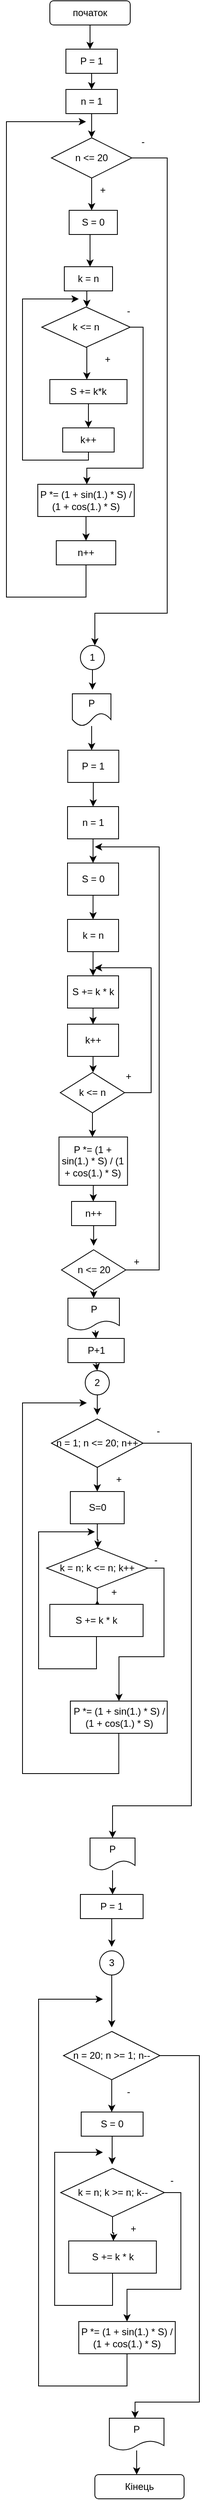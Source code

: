 <mxfile version="20.7.3" type="github" pages="2">
  <diagram id="Yc7cM6DBjLEhnVrs72u3" name="Страница 1">
    <mxGraphModel dx="1050" dy="541" grid="1" gridSize="10" guides="1" tooltips="1" connect="1" arrows="1" fold="1" page="1" pageScale="1" pageWidth="827" pageHeight="1169" math="0" shadow="0">
      <root>
        <mxCell id="0" />
        <mxCell id="1" parent="0" />
        <mxCell id="qqqocjiSpPOel7mwKaRF-3" style="edgeStyle=orthogonalEdgeStyle;rounded=0;orthogonalLoop=1;jettySize=auto;html=1;" parent="1" source="qqqocjiSpPOel7mwKaRF-1" edge="1">
          <mxGeometry relative="1" as="geometry">
            <mxPoint x="414" y="70" as="targetPoint" />
          </mxGeometry>
        </mxCell>
        <mxCell id="qqqocjiSpPOel7mwKaRF-1" value="початок" style="rounded=1;whiteSpace=wrap;html=1;" parent="1" vertex="1">
          <mxGeometry x="364" y="10" width="100" height="30" as="geometry" />
        </mxCell>
        <mxCell id="qqqocjiSpPOel7mwKaRF-6" style="edgeStyle=orthogonalEdgeStyle;rounded=0;orthogonalLoop=1;jettySize=auto;html=1;" parent="1" source="qqqocjiSpPOel7mwKaRF-4" target="qqqocjiSpPOel7mwKaRF-5" edge="1">
          <mxGeometry relative="1" as="geometry" />
        </mxCell>
        <mxCell id="qqqocjiSpPOel7mwKaRF-24" style="edgeStyle=orthogonalEdgeStyle;rounded=0;orthogonalLoop=1;jettySize=auto;html=1;exitX=0.5;exitY=0;exitDx=0;exitDy=0;" parent="1" source="qqqocjiSpPOel7mwKaRF-4" edge="1">
          <mxGeometry relative="1" as="geometry">
            <mxPoint x="414" y="95" as="targetPoint" />
          </mxGeometry>
        </mxCell>
        <mxCell id="qqqocjiSpPOel7mwKaRF-4" value="P = 1" style="rounded=0;whiteSpace=wrap;html=1;" parent="1" vertex="1">
          <mxGeometry x="384" y="70" width="64" height="30" as="geometry" />
        </mxCell>
        <mxCell id="qqqocjiSpPOel7mwKaRF-8" style="edgeStyle=orthogonalEdgeStyle;rounded=0;orthogonalLoop=1;jettySize=auto;html=1;" parent="1" source="qqqocjiSpPOel7mwKaRF-5" edge="1">
          <mxGeometry relative="1" as="geometry">
            <mxPoint x="416" y="180" as="targetPoint" />
            <Array as="points">
              <mxPoint x="416" y="180" />
              <mxPoint x="416" y="180" />
            </Array>
          </mxGeometry>
        </mxCell>
        <mxCell id="qqqocjiSpPOel7mwKaRF-5" value="n = 1" style="rounded=0;whiteSpace=wrap;html=1;" parent="1" vertex="1">
          <mxGeometry x="384" y="120" width="64" height="30" as="geometry" />
        </mxCell>
        <mxCell id="qqqocjiSpPOel7mwKaRF-11" style="edgeStyle=orthogonalEdgeStyle;rounded=0;orthogonalLoop=1;jettySize=auto;html=1;" parent="1" source="qqqocjiSpPOel7mwKaRF-9" edge="1">
          <mxGeometry relative="1" as="geometry">
            <mxPoint x="416" y="270" as="targetPoint" />
            <Array as="points">
              <mxPoint x="416" y="270" />
            </Array>
          </mxGeometry>
        </mxCell>
        <mxCell id="l_gk1xxlZRVjNwTKDx9C-2" style="edgeStyle=orthogonalEdgeStyle;rounded=0;orthogonalLoop=1;jettySize=auto;html=1;" edge="1" parent="1" source="qqqocjiSpPOel7mwKaRF-9">
          <mxGeometry relative="1" as="geometry">
            <mxPoint x="420" y="810" as="targetPoint" />
            <Array as="points">
              <mxPoint x="510" y="205" />
              <mxPoint x="510" y="770" />
              <mxPoint x="420" y="770" />
            </Array>
          </mxGeometry>
        </mxCell>
        <mxCell id="qqqocjiSpPOel7mwKaRF-9" value="n &amp;lt;= 20" style="rhombus;whiteSpace=wrap;html=1;" parent="1" vertex="1">
          <mxGeometry x="366" y="180" width="100" height="50" as="geometry" />
        </mxCell>
        <mxCell id="qqqocjiSpPOel7mwKaRF-14" style="edgeStyle=orthogonalEdgeStyle;rounded=0;orthogonalLoop=1;jettySize=auto;html=1;" parent="1" source="qqqocjiSpPOel7mwKaRF-12" edge="1">
          <mxGeometry relative="1" as="geometry">
            <mxPoint x="414" y="340" as="targetPoint" />
            <Array as="points">
              <mxPoint x="414" y="340" />
            </Array>
          </mxGeometry>
        </mxCell>
        <mxCell id="qqqocjiSpPOel7mwKaRF-12" value="S = 0" style="rounded=0;whiteSpace=wrap;html=1;" parent="1" vertex="1">
          <mxGeometry x="388" y="270" width="60" height="30" as="geometry" />
        </mxCell>
        <mxCell id="qqqocjiSpPOel7mwKaRF-16" style="edgeStyle=orthogonalEdgeStyle;rounded=0;orthogonalLoop=1;jettySize=auto;html=1;" parent="1" source="qqqocjiSpPOel7mwKaRF-13" edge="1">
          <mxGeometry relative="1" as="geometry">
            <mxPoint x="410" y="390" as="targetPoint" />
            <Array as="points">
              <mxPoint x="410" y="370" />
              <mxPoint x="410" y="370" />
            </Array>
          </mxGeometry>
        </mxCell>
        <mxCell id="qqqocjiSpPOel7mwKaRF-13" value="k = n" style="rounded=0;whiteSpace=wrap;html=1;" parent="1" vertex="1">
          <mxGeometry x="382" y="340" width="60" height="30" as="geometry" />
        </mxCell>
        <mxCell id="qqqocjiSpPOel7mwKaRF-19" style="edgeStyle=orthogonalEdgeStyle;rounded=0;orthogonalLoop=1;jettySize=auto;html=1;" parent="1" source="qqqocjiSpPOel7mwKaRF-17" edge="1">
          <mxGeometry relative="1" as="geometry">
            <mxPoint x="410" y="480" as="targetPoint" />
            <Array as="points">
              <mxPoint x="410" y="460" />
              <mxPoint x="410" y="460" />
            </Array>
          </mxGeometry>
        </mxCell>
        <mxCell id="qqqocjiSpPOel7mwKaRF-34" style="edgeStyle=orthogonalEdgeStyle;rounded=0;orthogonalLoop=1;jettySize=auto;html=1;" parent="1" source="qqqocjiSpPOel7mwKaRF-17" edge="1">
          <mxGeometry relative="1" as="geometry">
            <mxPoint x="410" y="610" as="targetPoint" />
            <Array as="points">
              <mxPoint x="480" y="415" />
              <mxPoint x="480" y="590" />
              <mxPoint x="410" y="590" />
            </Array>
          </mxGeometry>
        </mxCell>
        <mxCell id="qqqocjiSpPOel7mwKaRF-17" value="k &amp;lt;= n" style="rhombus;whiteSpace=wrap;html=1;" parent="1" vertex="1">
          <mxGeometry x="354" y="390" width="110" height="50" as="geometry" />
        </mxCell>
        <mxCell id="qqqocjiSpPOel7mwKaRF-22" style="edgeStyle=orthogonalEdgeStyle;rounded=0;orthogonalLoop=1;jettySize=auto;html=1;" parent="1" source="qqqocjiSpPOel7mwKaRF-20" target="qqqocjiSpPOel7mwKaRF-21" edge="1">
          <mxGeometry relative="1" as="geometry" />
        </mxCell>
        <mxCell id="qqqocjiSpPOel7mwKaRF-20" value="S += k*k" style="rounded=0;whiteSpace=wrap;html=1;" parent="1" vertex="1">
          <mxGeometry x="364" y="480" width="96" height="30" as="geometry" />
        </mxCell>
        <mxCell id="qqqocjiSpPOel7mwKaRF-32" style="edgeStyle=orthogonalEdgeStyle;rounded=0;orthogonalLoop=1;jettySize=auto;html=1;" parent="1" source="qqqocjiSpPOel7mwKaRF-21" edge="1">
          <mxGeometry relative="1" as="geometry">
            <mxPoint x="400" y="380" as="targetPoint" />
            <Array as="points">
              <mxPoint x="412" y="580" />
              <mxPoint x="330" y="580" />
              <mxPoint x="330" y="380" />
              <mxPoint x="370" y="380" />
            </Array>
          </mxGeometry>
        </mxCell>
        <mxCell id="qqqocjiSpPOel7mwKaRF-21" value="k++" style="rounded=0;whiteSpace=wrap;html=1;" parent="1" vertex="1">
          <mxGeometry x="380" y="540" width="64" height="30" as="geometry" />
        </mxCell>
        <mxCell id="qqqocjiSpPOel7mwKaRF-37" style="edgeStyle=orthogonalEdgeStyle;rounded=0;orthogonalLoop=1;jettySize=auto;html=1;" parent="1" source="qqqocjiSpPOel7mwKaRF-35" target="qqqocjiSpPOel7mwKaRF-38" edge="1">
          <mxGeometry relative="1" as="geometry">
            <mxPoint x="409" y="680" as="targetPoint" />
            <Array as="points">
              <mxPoint x="409" y="650" />
              <mxPoint x="409" y="650" />
            </Array>
          </mxGeometry>
        </mxCell>
        <mxCell id="qqqocjiSpPOel7mwKaRF-35" value="P *= (1 + sin(1.) * S) / (1 + cos(1.) * S)" style="rounded=0;whiteSpace=wrap;html=1;" parent="1" vertex="1">
          <mxGeometry x="349" y="610" width="120" height="40" as="geometry" />
        </mxCell>
        <mxCell id="qqqocjiSpPOel7mwKaRF-40" style="edgeStyle=orthogonalEdgeStyle;rounded=0;orthogonalLoop=1;jettySize=auto;html=1;" parent="1" source="qqqocjiSpPOel7mwKaRF-38" edge="1">
          <mxGeometry relative="1" as="geometry">
            <mxPoint x="409" y="160" as="targetPoint" />
            <Array as="points">
              <mxPoint x="409" y="750" />
              <mxPoint x="310" y="750" />
              <mxPoint x="310" y="160" />
              <mxPoint x="366" y="160" />
            </Array>
          </mxGeometry>
        </mxCell>
        <mxCell id="qqqocjiSpPOel7mwKaRF-38" value="n++" style="rounded=0;whiteSpace=wrap;html=1;" parent="1" vertex="1">
          <mxGeometry x="372" y="680" width="74" height="30" as="geometry" />
        </mxCell>
        <mxCell id="l_gk1xxlZRVjNwTKDx9C-9" style="edgeStyle=orthogonalEdgeStyle;rounded=0;orthogonalLoop=1;jettySize=auto;html=1;" edge="1" parent="1" source="l_gk1xxlZRVjNwTKDx9C-3">
          <mxGeometry relative="1" as="geometry">
            <mxPoint x="417" y="865" as="targetPoint" />
          </mxGeometry>
        </mxCell>
        <mxCell id="l_gk1xxlZRVjNwTKDx9C-3" value="1" style="ellipse;whiteSpace=wrap;html=1;aspect=fixed;" vertex="1" parent="1">
          <mxGeometry x="402" y="810" width="30" height="30" as="geometry" />
        </mxCell>
        <mxCell id="l_gk1xxlZRVjNwTKDx9C-14" style="edgeStyle=orthogonalEdgeStyle;rounded=0;orthogonalLoop=1;jettySize=auto;html=1;" edge="1" parent="1" source="l_gk1xxlZRVjNwTKDx9C-10">
          <mxGeometry relative="1" as="geometry">
            <mxPoint x="416" y="940" as="targetPoint" />
          </mxGeometry>
        </mxCell>
        <mxCell id="l_gk1xxlZRVjNwTKDx9C-10" value="P" style="shape=document;whiteSpace=wrap;html=1;boundedLbl=1;size=0.4;" vertex="1" parent="1">
          <mxGeometry x="392" y="870" width="48" height="40" as="geometry" />
        </mxCell>
        <mxCell id="l_gk1xxlZRVjNwTKDx9C-17" style="edgeStyle=orthogonalEdgeStyle;rounded=0;orthogonalLoop=1;jettySize=auto;html=1;" edge="1" parent="1" source="l_gk1xxlZRVjNwTKDx9C-15" target="l_gk1xxlZRVjNwTKDx9C-16">
          <mxGeometry relative="1" as="geometry" />
        </mxCell>
        <mxCell id="l_gk1xxlZRVjNwTKDx9C-15" value="P = 1" style="rounded=0;whiteSpace=wrap;html=1;" vertex="1" parent="1">
          <mxGeometry x="386.25" y="940" width="63.5" height="40" as="geometry" />
        </mxCell>
        <mxCell id="l_gk1xxlZRVjNwTKDx9C-19" style="edgeStyle=orthogonalEdgeStyle;rounded=0;orthogonalLoop=1;jettySize=auto;html=1;" edge="1" parent="1" source="l_gk1xxlZRVjNwTKDx9C-16" target="l_gk1xxlZRVjNwTKDx9C-18">
          <mxGeometry relative="1" as="geometry" />
        </mxCell>
        <mxCell id="l_gk1xxlZRVjNwTKDx9C-16" value="n = 1" style="rounded=0;whiteSpace=wrap;html=1;" vertex="1" parent="1">
          <mxGeometry x="386" y="1010" width="63.5" height="40" as="geometry" />
        </mxCell>
        <mxCell id="l_gk1xxlZRVjNwTKDx9C-21" style="edgeStyle=orthogonalEdgeStyle;rounded=0;orthogonalLoop=1;jettySize=auto;html=1;" edge="1" parent="1" source="l_gk1xxlZRVjNwTKDx9C-18" target="l_gk1xxlZRVjNwTKDx9C-20">
          <mxGeometry relative="1" as="geometry" />
        </mxCell>
        <mxCell id="l_gk1xxlZRVjNwTKDx9C-18" value="S = 0" style="rounded=0;whiteSpace=wrap;html=1;" vertex="1" parent="1">
          <mxGeometry x="386" y="1080" width="63.5" height="40" as="geometry" />
        </mxCell>
        <mxCell id="l_gk1xxlZRVjNwTKDx9C-23" style="edgeStyle=orthogonalEdgeStyle;rounded=0;orthogonalLoop=1;jettySize=auto;html=1;" edge="1" parent="1" source="l_gk1xxlZRVjNwTKDx9C-20" target="l_gk1xxlZRVjNwTKDx9C-22">
          <mxGeometry relative="1" as="geometry" />
        </mxCell>
        <mxCell id="l_gk1xxlZRVjNwTKDx9C-20" value="k = n" style="rounded=0;whiteSpace=wrap;html=1;" vertex="1" parent="1">
          <mxGeometry x="386" y="1150" width="63.5" height="40" as="geometry" />
        </mxCell>
        <mxCell id="l_gk1xxlZRVjNwTKDx9C-25" style="edgeStyle=orthogonalEdgeStyle;rounded=0;orthogonalLoop=1;jettySize=auto;html=1;" edge="1" parent="1" source="l_gk1xxlZRVjNwTKDx9C-22" target="l_gk1xxlZRVjNwTKDx9C-24">
          <mxGeometry relative="1" as="geometry" />
        </mxCell>
        <mxCell id="l_gk1xxlZRVjNwTKDx9C-22" value="S += k * k" style="rounded=0;whiteSpace=wrap;html=1;" vertex="1" parent="1">
          <mxGeometry x="386" y="1220" width="63.5" height="40" as="geometry" />
        </mxCell>
        <mxCell id="l_gk1xxlZRVjNwTKDx9C-27" style="edgeStyle=orthogonalEdgeStyle;rounded=0;orthogonalLoop=1;jettySize=auto;html=1;" edge="1" parent="1" source="l_gk1xxlZRVjNwTKDx9C-24">
          <mxGeometry relative="1" as="geometry">
            <mxPoint x="417.8" y="1340" as="targetPoint" />
          </mxGeometry>
        </mxCell>
        <mxCell id="l_gk1xxlZRVjNwTKDx9C-24" value="k++" style="rounded=0;whiteSpace=wrap;html=1;" vertex="1" parent="1">
          <mxGeometry x="386" y="1280" width="63.5" height="40" as="geometry" />
        </mxCell>
        <mxCell id="l_gk1xxlZRVjNwTKDx9C-30" style="edgeStyle=orthogonalEdgeStyle;rounded=0;orthogonalLoop=1;jettySize=auto;html=1;" edge="1" parent="1" source="l_gk1xxlZRVjNwTKDx9C-28">
          <mxGeometry relative="1" as="geometry">
            <mxPoint x="420" y="1210" as="targetPoint" />
            <Array as="points">
              <mxPoint x="490" y="1365" />
              <mxPoint x="490" y="1210" />
              <mxPoint x="470" y="1210" />
            </Array>
          </mxGeometry>
        </mxCell>
        <mxCell id="l_gk1xxlZRVjNwTKDx9C-37" style="edgeStyle=orthogonalEdgeStyle;rounded=0;orthogonalLoop=1;jettySize=auto;html=1;" edge="1" parent="1" source="l_gk1xxlZRVjNwTKDx9C-28" target="l_gk1xxlZRVjNwTKDx9C-38">
          <mxGeometry relative="1" as="geometry">
            <mxPoint x="417" y="1430" as="targetPoint" />
            <Array as="points">
              <mxPoint x="417" y="1430" />
            </Array>
          </mxGeometry>
        </mxCell>
        <mxCell id="l_gk1xxlZRVjNwTKDx9C-28" value="k &amp;lt;= n" style="rhombus;whiteSpace=wrap;html=1;" vertex="1" parent="1">
          <mxGeometry x="377" y="1340" width="80" height="50" as="geometry" />
        </mxCell>
        <mxCell id="l_gk1xxlZRVjNwTKDx9C-31" value="+" style="text;html=1;strokeColor=none;fillColor=none;align=center;verticalAlign=middle;whiteSpace=wrap;rounded=0;" vertex="1" parent="1">
          <mxGeometry x="432" y="1330" width="60" height="30" as="geometry" />
        </mxCell>
        <mxCell id="l_gk1xxlZRVjNwTKDx9C-32" value="-" style="text;html=1;strokeColor=none;fillColor=none;align=center;verticalAlign=middle;whiteSpace=wrap;rounded=0;" vertex="1" parent="1">
          <mxGeometry x="432" y="380" width="60" height="30" as="geometry" />
        </mxCell>
        <mxCell id="l_gk1xxlZRVjNwTKDx9C-33" value="-" style="text;html=1;strokeColor=none;fillColor=none;align=center;verticalAlign=middle;whiteSpace=wrap;rounded=0;" vertex="1" parent="1">
          <mxGeometry x="449.5" y="170" width="60" height="30" as="geometry" />
        </mxCell>
        <mxCell id="l_gk1xxlZRVjNwTKDx9C-34" value="+" style="text;html=1;strokeColor=none;fillColor=none;align=center;verticalAlign=middle;whiteSpace=wrap;rounded=0;" vertex="1" parent="1">
          <mxGeometry x="400" y="230" width="60" height="30" as="geometry" />
        </mxCell>
        <mxCell id="l_gk1xxlZRVjNwTKDx9C-35" value="+" style="text;html=1;strokeColor=none;fillColor=none;align=center;verticalAlign=middle;whiteSpace=wrap;rounded=0;" vertex="1" parent="1">
          <mxGeometry x="406" y="440" width="60" height="30" as="geometry" />
        </mxCell>
        <mxCell id="l_gk1xxlZRVjNwTKDx9C-40" style="edgeStyle=orthogonalEdgeStyle;rounded=0;orthogonalLoop=1;jettySize=auto;html=1;" edge="1" parent="1" source="l_gk1xxlZRVjNwTKDx9C-38" target="l_gk1xxlZRVjNwTKDx9C-39">
          <mxGeometry relative="1" as="geometry" />
        </mxCell>
        <mxCell id="l_gk1xxlZRVjNwTKDx9C-38" value="P *= (1 + sin(1.) * S) / (1 + cos(1.) * S)" style="rounded=0;whiteSpace=wrap;html=1;" vertex="1" parent="1">
          <mxGeometry x="375.38" y="1420" width="85.25" height="60" as="geometry" />
        </mxCell>
        <mxCell id="l_gk1xxlZRVjNwTKDx9C-42" style="edgeStyle=orthogonalEdgeStyle;rounded=0;orthogonalLoop=1;jettySize=auto;html=1;" edge="1" parent="1" source="l_gk1xxlZRVjNwTKDx9C-39">
          <mxGeometry relative="1" as="geometry">
            <mxPoint x="418.5" y="1555" as="targetPoint" />
          </mxGeometry>
        </mxCell>
        <mxCell id="l_gk1xxlZRVjNwTKDx9C-39" value="n++" style="rounded=0;whiteSpace=wrap;html=1;" vertex="1" parent="1">
          <mxGeometry x="391" y="1500" width="55" height="30" as="geometry" />
        </mxCell>
        <mxCell id="l_gk1xxlZRVjNwTKDx9C-45" style="edgeStyle=orthogonalEdgeStyle;rounded=0;orthogonalLoop=1;jettySize=auto;html=1;" edge="1" parent="1" source="l_gk1xxlZRVjNwTKDx9C-43">
          <mxGeometry relative="1" as="geometry">
            <mxPoint x="420" y="1060" as="targetPoint" />
            <Array as="points">
              <mxPoint x="500" y="1585" />
              <mxPoint x="500" y="1060" />
            </Array>
          </mxGeometry>
        </mxCell>
        <mxCell id="l_gk1xxlZRVjNwTKDx9C-43" value="n &amp;lt;= 20" style="rhombus;whiteSpace=wrap;html=1;" vertex="1" parent="1">
          <mxGeometry x="378.5" y="1560" width="80" height="50" as="geometry" />
        </mxCell>
        <mxCell id="l_gk1xxlZRVjNwTKDx9C-46" value="+" style="text;html=1;strokeColor=none;fillColor=none;align=center;verticalAlign=middle;whiteSpace=wrap;rounded=0;" vertex="1" parent="1">
          <mxGeometry x="442" y="1560" width="60" height="30" as="geometry" />
        </mxCell>
        <mxCell id="l_gk1xxlZRVjNwTKDx9C-49" value="P" style="shape=document;whiteSpace=wrap;html=1;boundedLbl=1;" vertex="1" parent="1">
          <mxGeometry x="386.5" y="1620" width="64" height="40" as="geometry" />
        </mxCell>
        <mxCell id="l_gk1xxlZRVjNwTKDx9C-55" style="edgeStyle=orthogonalEdgeStyle;rounded=0;orthogonalLoop=1;jettySize=auto;html=1;" edge="1" parent="1" source="l_gk1xxlZRVjNwTKDx9C-53">
          <mxGeometry relative="1" as="geometry">
            <mxPoint x="423" y="1765" as="targetPoint" />
          </mxGeometry>
        </mxCell>
        <mxCell id="l_gk1xxlZRVjNwTKDx9C-53" value="2" style="ellipse;whiteSpace=wrap;html=1;aspect=fixed;" vertex="1" parent="1">
          <mxGeometry x="408" y="1710" width="30" height="30" as="geometry" />
        </mxCell>
        <mxCell id="l_gk1xxlZRVjNwTKDx9C-58" style="edgeStyle=orthogonalEdgeStyle;rounded=0;orthogonalLoop=1;jettySize=auto;html=1;" edge="1" parent="1" source="l_gk1xxlZRVjNwTKDx9C-56">
          <mxGeometry relative="1" as="geometry">
            <mxPoint x="423" y="1860" as="targetPoint" />
          </mxGeometry>
        </mxCell>
        <mxCell id="l_gk1xxlZRVjNwTKDx9C-78" style="edgeStyle=orthogonalEdgeStyle;rounded=0;orthogonalLoop=1;jettySize=auto;html=1;" edge="1" parent="1" source="l_gk1xxlZRVjNwTKDx9C-56" target="l_gk1xxlZRVjNwTKDx9C-81">
          <mxGeometry relative="1" as="geometry">
            <mxPoint x="460" y="2280" as="targetPoint" />
            <Array as="points">
              <mxPoint x="540" y="1800" />
              <mxPoint x="540" y="2250" />
            </Array>
          </mxGeometry>
        </mxCell>
        <mxCell id="l_gk1xxlZRVjNwTKDx9C-56" value="n = 1; n &amp;lt;= 20; n++" style="rhombus;whiteSpace=wrap;html=1;" vertex="1" parent="1">
          <mxGeometry x="366" y="1770" width="114" height="60" as="geometry" />
        </mxCell>
        <mxCell id="l_gk1xxlZRVjNwTKDx9C-61" style="edgeStyle=orthogonalEdgeStyle;rounded=0;orthogonalLoop=1;jettySize=auto;html=1;" edge="1" parent="1" source="l_gk1xxlZRVjNwTKDx9C-59">
          <mxGeometry relative="1" as="geometry">
            <mxPoint x="423.5" y="1930" as="targetPoint" />
          </mxGeometry>
        </mxCell>
        <mxCell id="l_gk1xxlZRVjNwTKDx9C-59" value="S=0" style="rounded=0;whiteSpace=wrap;html=1;" vertex="1" parent="1">
          <mxGeometry x="389.5" y="1860" width="67" height="40" as="geometry" />
        </mxCell>
        <mxCell id="l_gk1xxlZRVjNwTKDx9C-64" style="edgeStyle=orthogonalEdgeStyle;rounded=0;orthogonalLoop=1;jettySize=auto;html=1;" edge="1" parent="1" source="l_gk1xxlZRVjNwTKDx9C-62">
          <mxGeometry relative="1" as="geometry">
            <mxPoint x="423" y="1995" as="targetPoint" />
          </mxGeometry>
        </mxCell>
        <mxCell id="l_gk1xxlZRVjNwTKDx9C-71" style="edgeStyle=orthogonalEdgeStyle;rounded=0;orthogonalLoop=1;jettySize=auto;html=1;" edge="1" parent="1" source="l_gk1xxlZRVjNwTKDx9C-62" target="l_gk1xxlZRVjNwTKDx9C-72">
          <mxGeometry relative="1" as="geometry">
            <mxPoint x="450" y="2110" as="targetPoint" />
            <Array as="points">
              <mxPoint x="506" y="1955" />
              <mxPoint x="506" y="2065" />
              <mxPoint x="450" y="2065" />
              <mxPoint x="450" y="2090" />
            </Array>
          </mxGeometry>
        </mxCell>
        <mxCell id="l_gk1xxlZRVjNwTKDx9C-62" value="k = n; k &amp;lt;= n; k++" style="rhombus;whiteSpace=wrap;html=1;" vertex="1" parent="1">
          <mxGeometry x="360" y="1930" width="126" height="50" as="geometry" />
        </mxCell>
        <mxCell id="l_gk1xxlZRVjNwTKDx9C-69" style="edgeStyle=orthogonalEdgeStyle;rounded=0;orthogonalLoop=1;jettySize=auto;html=1;" edge="1" parent="1" source="l_gk1xxlZRVjNwTKDx9C-66">
          <mxGeometry relative="1" as="geometry">
            <mxPoint x="420" y="1910" as="targetPoint" />
            <Array as="points">
              <mxPoint x="422" y="2080" />
              <mxPoint x="350" y="2080" />
              <mxPoint x="350" y="1910" />
            </Array>
          </mxGeometry>
        </mxCell>
        <mxCell id="l_gk1xxlZRVjNwTKDx9C-66" value="S += k * k" style="rounded=0;whiteSpace=wrap;html=1;" vertex="1" parent="1">
          <mxGeometry x="364" y="2000" width="116" height="40" as="geometry" />
        </mxCell>
        <mxCell id="l_gk1xxlZRVjNwTKDx9C-67" value="+" style="text;html=1;strokeColor=none;fillColor=none;align=center;verticalAlign=middle;whiteSpace=wrap;rounded=0;" vertex="1" parent="1">
          <mxGeometry x="414" y="1970" width="60" height="30" as="geometry" />
        </mxCell>
        <mxCell id="l_gk1xxlZRVjNwTKDx9C-75" style="edgeStyle=orthogonalEdgeStyle;rounded=0;orthogonalLoop=1;jettySize=auto;html=1;" edge="1" parent="1" source="l_gk1xxlZRVjNwTKDx9C-72">
          <mxGeometry relative="1" as="geometry">
            <mxPoint x="410" y="1750" as="targetPoint" />
            <Array as="points">
              <mxPoint x="450" y="2210" />
              <mxPoint x="330" y="2210" />
              <mxPoint x="330" y="1750" />
            </Array>
          </mxGeometry>
        </mxCell>
        <mxCell id="l_gk1xxlZRVjNwTKDx9C-72" value="P *= (1 + sin(1.) * S) / (1 + cos(1.) * S)" style="rounded=0;whiteSpace=wrap;html=1;" vertex="1" parent="1">
          <mxGeometry x="389.5" y="2120" width="120.5" height="40" as="geometry" />
        </mxCell>
        <mxCell id="l_gk1xxlZRVjNwTKDx9C-73" value="-" style="text;html=1;strokeColor=none;fillColor=none;align=center;verticalAlign=middle;whiteSpace=wrap;rounded=0;" vertex="1" parent="1">
          <mxGeometry x="466" y="1930" width="60" height="30" as="geometry" />
        </mxCell>
        <mxCell id="l_gk1xxlZRVjNwTKDx9C-79" value="+" style="text;html=1;strokeColor=none;fillColor=none;align=center;verticalAlign=middle;whiteSpace=wrap;rounded=0;" vertex="1" parent="1">
          <mxGeometry x="420" y="1830" width="60" height="30" as="geometry" />
        </mxCell>
        <mxCell id="l_gk1xxlZRVjNwTKDx9C-80" value="-" style="text;html=1;strokeColor=none;fillColor=none;align=center;verticalAlign=middle;whiteSpace=wrap;rounded=0;" vertex="1" parent="1">
          <mxGeometry x="469" y="1770" width="60" height="30" as="geometry" />
        </mxCell>
        <mxCell id="l_gk1xxlZRVjNwTKDx9C-83" style="edgeStyle=orthogonalEdgeStyle;rounded=0;orthogonalLoop=1;jettySize=auto;html=1;" edge="1" parent="1" source="l_gk1xxlZRVjNwTKDx9C-81">
          <mxGeometry relative="1" as="geometry">
            <mxPoint x="442" y="2360" as="targetPoint" />
          </mxGeometry>
        </mxCell>
        <mxCell id="l_gk1xxlZRVjNwTKDx9C-81" value="P" style="shape=document;whiteSpace=wrap;html=1;boundedLbl=1;" vertex="1" parent="1">
          <mxGeometry x="414" y="2290" width="56" height="40" as="geometry" />
        </mxCell>
        <mxCell id="l_gk1xxlZRVjNwTKDx9C-90" style="edgeStyle=orthogonalEdgeStyle;rounded=0;orthogonalLoop=1;jettySize=auto;html=1;" edge="1" parent="1" source="l_gk1xxlZRVjNwTKDx9C-84">
          <mxGeometry relative="1" as="geometry">
            <mxPoint x="441" y="2425" as="targetPoint" />
          </mxGeometry>
        </mxCell>
        <mxCell id="l_gk1xxlZRVjNwTKDx9C-84" value="P = 1" style="rounded=0;whiteSpace=wrap;html=1;" vertex="1" parent="1">
          <mxGeometry x="402" y="2360" width="78" height="30" as="geometry" />
        </mxCell>
        <mxCell id="l_gk1xxlZRVjNwTKDx9C-85" value="P+1" style="rounded=0;whiteSpace=wrap;html=1;" vertex="1" parent="1">
          <mxGeometry x="386.5" y="1670" width="70" height="30" as="geometry" />
        </mxCell>
        <mxCell id="l_gk1xxlZRVjNwTKDx9C-86" value="" style="endArrow=classic;html=1;rounded=0;exitX=0.5;exitY=1;exitDx=0;exitDy=0;entryX=0.5;entryY=0;entryDx=0;entryDy=0;" edge="1" parent="1" source="l_gk1xxlZRVjNwTKDx9C-43" target="l_gk1xxlZRVjNwTKDx9C-49">
          <mxGeometry width="50" height="50" relative="1" as="geometry">
            <mxPoint x="410" y="1600" as="sourcePoint" />
            <mxPoint x="460" y="1550" as="targetPoint" />
          </mxGeometry>
        </mxCell>
        <mxCell id="l_gk1xxlZRVjNwTKDx9C-87" value="" style="endArrow=classic;html=1;rounded=0;entryX=0.5;entryY=0;entryDx=0;entryDy=0;" edge="1" parent="1" source="l_gk1xxlZRVjNwTKDx9C-49" target="l_gk1xxlZRVjNwTKDx9C-85">
          <mxGeometry width="50" height="50" relative="1" as="geometry">
            <mxPoint x="410" y="1600" as="sourcePoint" />
            <mxPoint x="460" y="1550" as="targetPoint" />
          </mxGeometry>
        </mxCell>
        <mxCell id="l_gk1xxlZRVjNwTKDx9C-88" value="" style="endArrow=classic;html=1;rounded=0;entryX=0.5;entryY=0;entryDx=0;entryDy=0;exitX=0.5;exitY=1;exitDx=0;exitDy=0;" edge="1" parent="1" source="l_gk1xxlZRVjNwTKDx9C-85" target="l_gk1xxlZRVjNwTKDx9C-53">
          <mxGeometry width="50" height="50" relative="1" as="geometry">
            <mxPoint x="410" y="1600" as="sourcePoint" />
            <mxPoint x="460" y="1550" as="targetPoint" />
          </mxGeometry>
        </mxCell>
        <mxCell id="l_gk1xxlZRVjNwTKDx9C-93" style="edgeStyle=orthogonalEdgeStyle;rounded=0;orthogonalLoop=1;jettySize=auto;html=1;" edge="1" parent="1" source="l_gk1xxlZRVjNwTKDx9C-91">
          <mxGeometry relative="1" as="geometry">
            <mxPoint x="441" y="2525" as="targetPoint" />
          </mxGeometry>
        </mxCell>
        <mxCell id="l_gk1xxlZRVjNwTKDx9C-91" value="3" style="ellipse;whiteSpace=wrap;html=1;aspect=fixed;" vertex="1" parent="1">
          <mxGeometry x="426" y="2430" width="30" height="30" as="geometry" />
        </mxCell>
        <mxCell id="l_gk1xxlZRVjNwTKDx9C-96" style="edgeStyle=orthogonalEdgeStyle;rounded=0;orthogonalLoop=1;jettySize=auto;html=1;" edge="1" parent="1" source="l_gk1xxlZRVjNwTKDx9C-94">
          <mxGeometry relative="1" as="geometry">
            <mxPoint x="441" y="2630" as="targetPoint" />
          </mxGeometry>
        </mxCell>
        <mxCell id="l_gk1xxlZRVjNwTKDx9C-115" style="edgeStyle=orthogonalEdgeStyle;rounded=0;orthogonalLoop=1;jettySize=auto;html=1;" edge="1" parent="1" source="l_gk1xxlZRVjNwTKDx9C-94" target="l_gk1xxlZRVjNwTKDx9C-116">
          <mxGeometry relative="1" as="geometry">
            <mxPoint x="470" y="3050" as="targetPoint" />
            <Array as="points">
              <mxPoint x="550" y="2560" />
              <mxPoint x="550" y="2990" />
              <mxPoint x="470" y="2990" />
            </Array>
          </mxGeometry>
        </mxCell>
        <mxCell id="l_gk1xxlZRVjNwTKDx9C-94" value="n = 20; n &amp;gt;= 1; n--" style="rhombus;whiteSpace=wrap;html=1;" vertex="1" parent="1">
          <mxGeometry x="381" y="2530" width="120" height="60" as="geometry" />
        </mxCell>
        <mxCell id="l_gk1xxlZRVjNwTKDx9C-97" value="-" style="text;html=1;strokeColor=none;fillColor=none;align=center;verticalAlign=middle;whiteSpace=wrap;rounded=0;" vertex="1" parent="1">
          <mxGeometry x="432" y="2590" width="60" height="30" as="geometry" />
        </mxCell>
        <mxCell id="l_gk1xxlZRVjNwTKDx9C-100" style="edgeStyle=orthogonalEdgeStyle;rounded=0;orthogonalLoop=1;jettySize=auto;html=1;" edge="1" parent="1" source="l_gk1xxlZRVjNwTKDx9C-98">
          <mxGeometry relative="1" as="geometry">
            <mxPoint x="441.5" y="2695" as="targetPoint" />
          </mxGeometry>
        </mxCell>
        <mxCell id="l_gk1xxlZRVjNwTKDx9C-98" value="S = 0" style="rounded=0;whiteSpace=wrap;html=1;" vertex="1" parent="1">
          <mxGeometry x="403" y="2630" width="77" height="30" as="geometry" />
        </mxCell>
        <mxCell id="l_gk1xxlZRVjNwTKDx9C-103" style="edgeStyle=orthogonalEdgeStyle;rounded=0;orthogonalLoop=1;jettySize=auto;html=1;" edge="1" parent="1" source="l_gk1xxlZRVjNwTKDx9C-101">
          <mxGeometry relative="1" as="geometry">
            <mxPoint x="443" y="2790" as="targetPoint" />
          </mxGeometry>
        </mxCell>
        <mxCell id="l_gk1xxlZRVjNwTKDx9C-109" style="edgeStyle=orthogonalEdgeStyle;rounded=0;orthogonalLoop=1;jettySize=auto;html=1;" edge="1" parent="1" source="l_gk1xxlZRVjNwTKDx9C-101" target="l_gk1xxlZRVjNwTKDx9C-111">
          <mxGeometry relative="1" as="geometry">
            <mxPoint x="460" y="2910" as="targetPoint" />
            <Array as="points">
              <mxPoint x="527" y="2730" />
              <mxPoint x="527" y="2850" />
              <mxPoint x="460" y="2850" />
            </Array>
          </mxGeometry>
        </mxCell>
        <mxCell id="l_gk1xxlZRVjNwTKDx9C-101" value="k = n; k &amp;gt;= n; k--" style="rhombus;whiteSpace=wrap;html=1;" vertex="1" parent="1">
          <mxGeometry x="377.5" y="2700" width="129" height="60" as="geometry" />
        </mxCell>
        <mxCell id="l_gk1xxlZRVjNwTKDx9C-106" style="edgeStyle=orthogonalEdgeStyle;rounded=0;orthogonalLoop=1;jettySize=auto;html=1;" edge="1" parent="1" source="l_gk1xxlZRVjNwTKDx9C-104">
          <mxGeometry relative="1" as="geometry">
            <mxPoint x="430" y="2680" as="targetPoint" />
            <Array as="points">
              <mxPoint x="442" y="2870" />
              <mxPoint x="370" y="2870" />
            </Array>
          </mxGeometry>
        </mxCell>
        <mxCell id="l_gk1xxlZRVjNwTKDx9C-104" value="S += k * k" style="rounded=0;whiteSpace=wrap;html=1;" vertex="1" parent="1">
          <mxGeometry x="387.5" y="2790" width="109" height="40" as="geometry" />
        </mxCell>
        <mxCell id="l_gk1xxlZRVjNwTKDx9C-107" value="+" style="text;html=1;strokeColor=none;fillColor=none;align=center;verticalAlign=middle;whiteSpace=wrap;rounded=0;" vertex="1" parent="1">
          <mxGeometry x="438" y="2760" width="60" height="30" as="geometry" />
        </mxCell>
        <mxCell id="l_gk1xxlZRVjNwTKDx9C-110" value="-" style="text;html=1;strokeColor=none;fillColor=none;align=center;verticalAlign=middle;whiteSpace=wrap;rounded=0;" vertex="1" parent="1">
          <mxGeometry x="486" y="2700" width="60" height="30" as="geometry" />
        </mxCell>
        <mxCell id="l_gk1xxlZRVjNwTKDx9C-113" style="edgeStyle=orthogonalEdgeStyle;rounded=0;orthogonalLoop=1;jettySize=auto;html=1;" edge="1" parent="1" source="l_gk1xxlZRVjNwTKDx9C-111">
          <mxGeometry relative="1" as="geometry">
            <mxPoint x="430" y="2490" as="targetPoint" />
            <Array as="points">
              <mxPoint x="460" y="2970" />
              <mxPoint x="350" y="2970" />
            </Array>
          </mxGeometry>
        </mxCell>
        <mxCell id="l_gk1xxlZRVjNwTKDx9C-111" value="P *= (1 + sin(1.) * S) / (1 + cos(1.) * S)" style="rounded=0;whiteSpace=wrap;html=1;" vertex="1" parent="1">
          <mxGeometry x="400" y="2890" width="120" height="40" as="geometry" />
        </mxCell>
        <mxCell id="l_gk1xxlZRVjNwTKDx9C-118" style="edgeStyle=orthogonalEdgeStyle;rounded=0;orthogonalLoop=1;jettySize=auto;html=1;" edge="1" parent="1" source="l_gk1xxlZRVjNwTKDx9C-116">
          <mxGeometry relative="1" as="geometry">
            <mxPoint x="472" y="3080" as="targetPoint" />
          </mxGeometry>
        </mxCell>
        <mxCell id="l_gk1xxlZRVjNwTKDx9C-116" value="P" style="shape=document;whiteSpace=wrap;html=1;boundedLbl=1;" vertex="1" parent="1">
          <mxGeometry x="438" y="3010" width="68" height="40" as="geometry" />
        </mxCell>
        <mxCell id="l_gk1xxlZRVjNwTKDx9C-119" value="Кінець" style="rounded=1;whiteSpace=wrap;html=1;" vertex="1" parent="1">
          <mxGeometry x="420" y="3080" width="111" height="30" as="geometry" />
        </mxCell>
      </root>
    </mxGraphModel>
  </diagram>
  <diagram id="JH7tVsbuIkJCa8X3iNvI" name="Страница 2">
    <mxGraphModel dx="1065" dy="541" grid="1" gridSize="10" guides="0" tooltips="1" connect="1" arrows="1" fold="1" page="1" pageScale="1" pageWidth="827" pageHeight="1169" math="0" shadow="0">
      <root>
        <mxCell id="0" />
        <mxCell id="1" parent="0" />
        <mxCell id="5SGta90sGTDmupDezTr_-3" style="edgeStyle=orthogonalEdgeStyle;rounded=0;orthogonalLoop=1;jettySize=auto;html=1;" edge="1" parent="1" source="5SGta90sGTDmupDezTr_-1">
          <mxGeometry relative="1" as="geometry">
            <mxPoint x="400" y="90" as="targetPoint" />
          </mxGeometry>
        </mxCell>
        <mxCell id="5SGta90sGTDmupDezTr_-1" value="" style="ellipse;whiteSpace=wrap;html=1;aspect=fixed;fillColor=#000000;" vertex="1" parent="1">
          <mxGeometry x="380" y="20" width="40" height="40" as="geometry" />
        </mxCell>
        <mxCell id="5SGta90sGTDmupDezTr_-6" style="edgeStyle=orthogonalEdgeStyle;rounded=0;orthogonalLoop=1;jettySize=auto;html=1;" edge="1" parent="1" source="5SGta90sGTDmupDezTr_-4" target="5SGta90sGTDmupDezTr_-5">
          <mxGeometry relative="1" as="geometry" />
        </mxCell>
        <mxCell id="5SGta90sGTDmupDezTr_-4" value="P = 1" style="rounded=0;whiteSpace=wrap;html=1;fillColor=#FFFFFF;" vertex="1" parent="1">
          <mxGeometry x="360" y="90" width="80" height="30" as="geometry" />
        </mxCell>
        <mxCell id="5SGta90sGTDmupDezTr_-8" style="edgeStyle=orthogonalEdgeStyle;rounded=0;orthogonalLoop=1;jettySize=auto;html=1;" edge="1" parent="1" source="5SGta90sGTDmupDezTr_-5">
          <mxGeometry relative="1" as="geometry">
            <mxPoint x="400" y="205" as="targetPoint" />
          </mxGeometry>
        </mxCell>
        <mxCell id="5SGta90sGTDmupDezTr_-5" value="n = 1" style="rounded=0;whiteSpace=wrap;html=1;fillColor=#FFFFFF;" vertex="1" parent="1">
          <mxGeometry x="360" y="145" width="80" height="30" as="geometry" />
        </mxCell>
        <mxCell id="5SGta90sGTDmupDezTr_-11" style="edgeStyle=orthogonalEdgeStyle;rounded=0;orthogonalLoop=1;jettySize=auto;html=1;" edge="1" parent="1" source="5SGta90sGTDmupDezTr_-9" target="5SGta90sGTDmupDezTr_-10">
          <mxGeometry relative="1" as="geometry" />
        </mxCell>
        <mxCell id="5SGta90sGTDmupDezTr_-9" value="" style="rhombus;whiteSpace=wrap;html=1;fillColor=#FFFFFF;" vertex="1" parent="1">
          <mxGeometry x="370" y="210" width="60" height="40" as="geometry" />
        </mxCell>
        <mxCell id="5SGta90sGTDmupDezTr_-13" style="edgeStyle=orthogonalEdgeStyle;rounded=0;orthogonalLoop=1;jettySize=auto;html=1;" edge="1" parent="1" source="5SGta90sGTDmupDezTr_-10" target="5SGta90sGTDmupDezTr_-14">
          <mxGeometry relative="1" as="geometry">
            <mxPoint x="400" y="410" as="targetPoint" />
          </mxGeometry>
        </mxCell>
        <mxCell id="5SGta90sGTDmupDezTr_-19" style="edgeStyle=orthogonalEdgeStyle;rounded=0;orthogonalLoop=1;jettySize=auto;html=1;" edge="1" parent="1" source="5SGta90sGTDmupDezTr_-10">
          <mxGeometry relative="1" as="geometry">
            <mxPoint x="450" y="340" as="targetPoint" />
          </mxGeometry>
        </mxCell>
        <mxCell id="5SGta90sGTDmupDezTr_-10" value="" style="rhombus;whiteSpace=wrap;html=1;fillColor=#FFFFFF;" vertex="1" parent="1">
          <mxGeometry x="370" y="320" width="60" height="40" as="geometry" />
        </mxCell>
        <mxCell id="5SGta90sGTDmupDezTr_-16" style="edgeStyle=orthogonalEdgeStyle;rounded=0;orthogonalLoop=1;jettySize=auto;html=1;" edge="1" parent="1" source="5SGta90sGTDmupDezTr_-14" target="5SGta90sGTDmupDezTr_-17">
          <mxGeometry relative="1" as="geometry">
            <mxPoint x="400" y="475" as="targetPoint" />
          </mxGeometry>
        </mxCell>
        <mxCell id="5SGta90sGTDmupDezTr_-14" value="вивід P" style="rounded=1;whiteSpace=wrap;html=1;fillColor=#FFFFFF;" vertex="1" parent="1">
          <mxGeometry x="360" y="410" width="80" height="30" as="geometry" />
        </mxCell>
        <mxCell id="5SGta90sGTDmupDezTr_-17" value="1" style="ellipse;whiteSpace=wrap;html=1;aspect=fixed;fillColor=#FFFFFF;" vertex="1" parent="1">
          <mxGeometry x="380" y="490" width="30" height="30" as="geometry" />
        </mxCell>
        <mxCell id="5SGta90sGTDmupDezTr_-20" value="S = 0" style="rounded=0;whiteSpace=wrap;html=1;fillColor=#FFFFFF;" vertex="1" parent="1">
          <mxGeometry x="450" y="320" width="70" height="30" as="geometry" />
        </mxCell>
      </root>
    </mxGraphModel>
  </diagram>
</mxfile>
